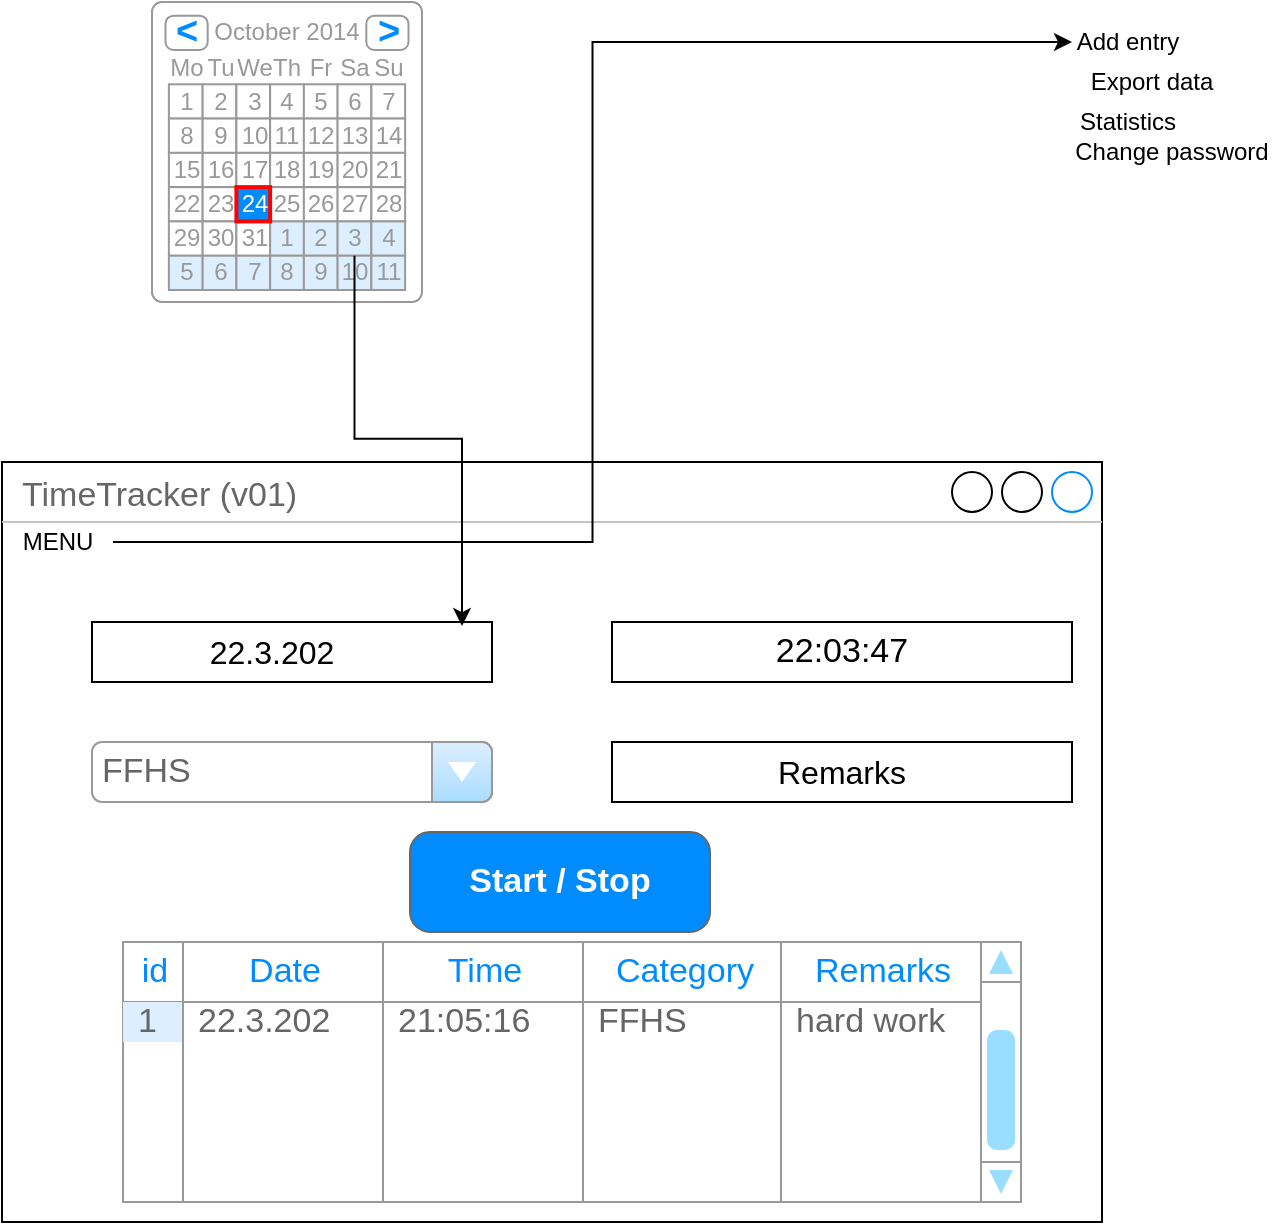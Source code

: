 <mxfile version="14.5.1" type="device" pages="7"><diagram id="cR9FeIRWrCnbLCpNyX8i" name="Mockup_mainViewSimple"><mxGraphModel dx="1672" dy="1222" grid="1" gridSize="10" guides="1" tooltips="1" connect="1" arrows="1" fold="1" page="1" pageScale="1" pageWidth="827" pageHeight="1169" math="0" shadow="0"><root><mxCell id="0"/><mxCell id="1" parent="0"/><mxCell id="aZV6xRCUTP5U8EtO2d3--2" value="TimeTracker (v01)" style="strokeWidth=1;shadow=0;dashed=0;align=center;html=1;shape=mxgraph.mockup.containers.window;align=left;verticalAlign=top;spacingLeft=8;strokeColor2=#008cff;strokeColor3=#c4c4c4;fontColor=#666666;mainText=;fontSize=17;labelBackgroundColor=none;" parent="1" vertex="1"><mxGeometry x="135" y="270" width="550" height="380" as="geometry"/></mxCell><mxCell id="aZV6xRCUTP5U8EtO2d3--3" value="&lt;div align=&quot;center&quot;&gt;FFHS&lt;/div&gt;" style="strokeWidth=1;shadow=0;dashed=0;align=center;html=1;shape=mxgraph.mockup.forms.comboBox;strokeColor=#999999;fillColor=#ddeeff;align=left;fillColor2=#aaddff;mainText=;fontColor=#666666;fontSize=17;spacingLeft=3;" parent="1" vertex="1"><mxGeometry x="180" y="410" width="200" height="30" as="geometry"/></mxCell><mxCell id="aZV6xRCUTP5U8EtO2d3--4" value="" style="rounded=0;whiteSpace=wrap;html=1;" parent="1" vertex="1"><mxGeometry x="180" y="350" width="200" height="30" as="geometry"/></mxCell><mxCell id="aZV6xRCUTP5U8EtO2d3--5" value="" style="rounded=0;whiteSpace=wrap;html=1;" parent="1" vertex="1"><mxGeometry x="440" y="350" width="230" height="30" as="geometry"/></mxCell><mxCell id="aZV6xRCUTP5U8EtO2d3--6" value="&lt;font style=&quot;font-size: 16px&quot;&gt;22.3.202&lt;/font&gt;" style="text;html=1;strokeColor=none;fillColor=none;align=center;verticalAlign=middle;whiteSpace=wrap;rounded=0;" parent="1" vertex="1"><mxGeometry x="250" y="355" width="40" height="20" as="geometry"/></mxCell><mxCell id="aZV6xRCUTP5U8EtO2d3--7" value="&lt;font style=&quot;font-size: 17px&quot;&gt;22:03:47&lt;/font&gt;" style="text;html=1;strokeColor=none;fillColor=none;align=center;verticalAlign=middle;whiteSpace=wrap;rounded=0;" parent="1" vertex="1"><mxGeometry x="534.5" y="355" width="40" height="20" as="geometry"/></mxCell><mxCell id="aZV6xRCUTP5U8EtO2d3--8" value="Start / Stop" style="strokeWidth=1;shadow=0;dashed=0;align=center;html=1;shape=mxgraph.mockup.buttons.button;strokeColor=#666666;fontColor=#ffffff;mainText=;buttonStyle=round;fontSize=17;fontStyle=1;fillColor=#008cff;whiteSpace=wrap;" parent="1" vertex="1"><mxGeometry x="339" y="455" width="150" height="50" as="geometry"/></mxCell><mxCell id="aZV6xRCUTP5U8EtO2d3--9" value="" style="strokeWidth=1;shadow=0;dashed=0;align=center;html=1;shape=mxgraph.mockup.forms.rrect;rSize=0;strokeColor=#999999;fillColor=#ffffff;" parent="1" vertex="1"><mxGeometry x="195.5" y="510" width="30" height="130" as="geometry"/></mxCell><mxCell id="aZV6xRCUTP5U8EtO2d3--10" value="id" style="strokeWidth=1;shadow=0;dashed=0;align=center;html=1;shape=mxgraph.mockup.forms.rrect;rSize=0;strokeColor=#999999;fontColor=#008cff;fontSize=17;fillColor=#ffffff;resizeWidth=1;" parent="aZV6xRCUTP5U8EtO2d3--9" vertex="1"><mxGeometry width="30" height="30" relative="1" as="geometry"/></mxCell><mxCell id="aZV6xRCUTP5U8EtO2d3--13" value="1" style="strokeWidth=1;shadow=0;dashed=0;align=center;html=1;shape=mxgraph.mockup.forms.rrect;rSize=0;fontSize=17;fontColor=#666666;align=left;spacingLeft=5;fillColor=#ddeeff;strokeColor=none;resizeWidth=1;" parent="aZV6xRCUTP5U8EtO2d3--9" vertex="1"><mxGeometry width="30" height="20" relative="1" as="geometry"><mxPoint y="30" as="offset"/></mxGeometry></mxCell><mxCell id="aZV6xRCUTP5U8EtO2d3--15" value="" style="strokeWidth=1;shadow=0;dashed=0;align=center;html=1;shape=mxgraph.mockup.forms.rrect;rSize=0;strokeColor=#999999;fillColor=#ffffff;" parent="1" vertex="1"><mxGeometry x="225.5" y="510" width="100" height="130" as="geometry"/></mxCell><mxCell id="aZV6xRCUTP5U8EtO2d3--16" value="Date" style="strokeWidth=1;shadow=0;dashed=0;align=center;html=1;shape=mxgraph.mockup.forms.rrect;rSize=0;strokeColor=#999999;fontColor=#008cff;fontSize=17;fillColor=#ffffff;resizeWidth=1;" parent="aZV6xRCUTP5U8EtO2d3--15" vertex="1"><mxGeometry width="100" height="30" relative="1" as="geometry"/></mxCell><mxCell id="aZV6xRCUTP5U8EtO2d3--17" value="22.3.202" style="strokeWidth=1;shadow=0;dashed=0;align=center;html=1;shape=mxgraph.mockup.forms.anchor;fontSize=17;fontColor=#666666;align=left;spacingLeft=5;resizeWidth=1;" parent="aZV6xRCUTP5U8EtO2d3--15" vertex="1"><mxGeometry width="100" height="20" relative="1" as="geometry"><mxPoint y="30" as="offset"/></mxGeometry></mxCell><mxCell id="aZV6xRCUTP5U8EtO2d3--22" value="" style="strokeWidth=1;shadow=0;dashed=0;align=center;html=1;shape=mxgraph.mockup.forms.rrect;rSize=0;strokeColor=#999999;fillColor=#ffffff;" parent="1" vertex="1"><mxGeometry x="325.5" y="510" width="100" height="130" as="geometry"/></mxCell><mxCell id="aZV6xRCUTP5U8EtO2d3--23" value="Time" style="strokeWidth=1;shadow=0;dashed=0;align=center;html=1;shape=mxgraph.mockup.forms.rrect;rSize=0;strokeColor=#999999;fontColor=#008cff;fontSize=17;fillColor=#ffffff;resizeWidth=1;" parent="aZV6xRCUTP5U8EtO2d3--22" vertex="1"><mxGeometry width="100" height="30" relative="1" as="geometry"/></mxCell><mxCell id="aZV6xRCUTP5U8EtO2d3--24" value="21:05:16" style="strokeWidth=1;shadow=0;dashed=0;align=center;html=1;shape=mxgraph.mockup.forms.anchor;fontSize=17;fontColor=#666666;align=left;spacingLeft=5;resizeWidth=1;" parent="aZV6xRCUTP5U8EtO2d3--22" vertex="1"><mxGeometry width="100" height="20" relative="1" as="geometry"><mxPoint y="30" as="offset"/></mxGeometry></mxCell><mxCell id="aZV6xRCUTP5U8EtO2d3--25" value="" style="strokeWidth=1;shadow=0;dashed=0;align=center;html=1;shape=mxgraph.mockup.forms.rrect;rSize=0;strokeColor=#999999;fillColor=#ffffff;" parent="1" vertex="1"><mxGeometry x="425.5" y="510" width="100" height="130" as="geometry"/></mxCell><mxCell id="aZV6xRCUTP5U8EtO2d3--26" value="Category" style="strokeWidth=1;shadow=0;dashed=0;align=center;html=1;shape=mxgraph.mockup.forms.rrect;rSize=0;strokeColor=#999999;fontColor=#008cff;fontSize=17;fillColor=#ffffff;resizeWidth=1;" parent="aZV6xRCUTP5U8EtO2d3--25" vertex="1"><mxGeometry width="100" height="30" relative="1" as="geometry"/></mxCell><mxCell id="aZV6xRCUTP5U8EtO2d3--27" value="FFHS" style="strokeWidth=1;shadow=0;dashed=0;align=center;html=1;shape=mxgraph.mockup.forms.anchor;fontSize=17;fontColor=#666666;align=left;spacingLeft=5;resizeWidth=1;" parent="aZV6xRCUTP5U8EtO2d3--25" vertex="1"><mxGeometry width="100" height="20" relative="1" as="geometry"><mxPoint y="30" as="offset"/></mxGeometry></mxCell><mxCell id="aZV6xRCUTP5U8EtO2d3--28" value="" style="strokeWidth=1;shadow=0;dashed=0;align=center;html=1;shape=mxgraph.mockup.forms.rrect;rSize=0;strokeColor=#999999;fillColor=#ffffff;" parent="1" vertex="1"><mxGeometry x="524.5" y="510" width="100" height="130" as="geometry"/></mxCell><mxCell id="aZV6xRCUTP5U8EtO2d3--29" value="Remarks" style="strokeWidth=1;shadow=0;dashed=0;align=center;html=1;shape=mxgraph.mockup.forms.rrect;rSize=0;strokeColor=#999999;fontColor=#008cff;fontSize=17;fillColor=#ffffff;resizeWidth=1;" parent="aZV6xRCUTP5U8EtO2d3--28" vertex="1"><mxGeometry width="100" height="30" relative="1" as="geometry"/></mxCell><mxCell id="aZV6xRCUTP5U8EtO2d3--30" value="hard work" style="strokeWidth=1;shadow=0;dashed=0;align=center;html=1;shape=mxgraph.mockup.forms.anchor;fontSize=17;fontColor=#666666;align=left;spacingLeft=5;resizeWidth=1;" parent="aZV6xRCUTP5U8EtO2d3--28" vertex="1"><mxGeometry width="100" height="20" relative="1" as="geometry"><mxPoint y="30" as="offset"/></mxGeometry></mxCell><mxCell id="aZV6xRCUTP5U8EtO2d3--31" value="&lt;font style=&quot;font-size: 16px&quot;&gt;Remarks&lt;/font&gt;" style="rounded=0;whiteSpace=wrap;html=1;" parent="1" vertex="1"><mxGeometry x="440" y="410" width="230" height="30" as="geometry"/></mxCell><mxCell id="aZV6xRCUTP5U8EtO2d3--33" value="" style="strokeWidth=1;shadow=0;dashed=0;align=center;html=1;shape=mxgraph.mockup.forms.rrect;rSize=5;strokeColor=#999999;fillColor=#ffffff;" parent="1" vertex="1"><mxGeometry x="210" y="40" width="135" height="150" as="geometry"/></mxCell><mxCell id="aZV6xRCUTP5U8EtO2d3--34" value="October 2014" style="strokeWidth=1;shadow=0;dashed=0;align=center;html=1;shape=mxgraph.mockup.forms.anchor;fontColor=#999999;" parent="aZV6xRCUTP5U8EtO2d3--33" vertex="1"><mxGeometry x="25.312" y="6.857" width="84.375" height="17.143" as="geometry"/></mxCell><mxCell id="aZV6xRCUTP5U8EtO2d3--35" value="&lt;" style="strokeWidth=1;shadow=0;dashed=0;align=center;html=1;shape=mxgraph.mockup.forms.rrect;rSize=4;strokeColor=#999999;fontColor=#008cff;fontSize=19;fontStyle=1;" parent="aZV6xRCUTP5U8EtO2d3--33" vertex="1"><mxGeometry x="6.75" y="6.857" width="21.094" height="17.143" as="geometry"/></mxCell><mxCell id="aZV6xRCUTP5U8EtO2d3--36" value="&gt;" style="strokeWidth=1;shadow=0;dashed=0;align=center;html=1;shape=mxgraph.mockup.forms.rrect;rSize=4;strokeColor=#999999;fontColor=#008cff;fontSize=19;fontStyle=1;" parent="aZV6xRCUTP5U8EtO2d3--33" vertex="1"><mxGeometry x="107.156" y="6.857" width="21.094" height="17.143" as="geometry"/></mxCell><mxCell id="aZV6xRCUTP5U8EtO2d3--37" value="Mo" style="strokeWidth=1;shadow=0;dashed=0;align=center;html=1;shape=mxgraph.mockup.forms.anchor;fontColor=#999999;" parent="aZV6xRCUTP5U8EtO2d3--33" vertex="1"><mxGeometry x="8.438" y="24" width="16.875" height="17.143" as="geometry"/></mxCell><mxCell id="aZV6xRCUTP5U8EtO2d3--38" value="Tu" style="strokeWidth=1;shadow=0;dashed=0;align=center;html=1;shape=mxgraph.mockup.forms.anchor;fontColor=#999999;" parent="aZV6xRCUTP5U8EtO2d3--33" vertex="1"><mxGeometry x="25.312" y="24" width="16.875" height="17.143" as="geometry"/></mxCell><mxCell id="aZV6xRCUTP5U8EtO2d3--39" value="We" style="strokeWidth=1;shadow=0;dashed=0;align=center;html=1;shape=mxgraph.mockup.forms.anchor;fontColor=#999999;" parent="aZV6xRCUTP5U8EtO2d3--33" vertex="1"><mxGeometry x="42.188" y="24" width="16.875" height="17.143" as="geometry"/></mxCell><mxCell id="aZV6xRCUTP5U8EtO2d3--40" value="Th" style="strokeWidth=1;shadow=0;dashed=0;align=center;html=1;shape=mxgraph.mockup.forms.anchor;fontColor=#999999;" parent="aZV6xRCUTP5U8EtO2d3--33" vertex="1"><mxGeometry x="59.062" y="24" width="16.875" height="17.143" as="geometry"/></mxCell><mxCell id="aZV6xRCUTP5U8EtO2d3--41" value="Fr" style="strokeWidth=1;shadow=0;dashed=0;align=center;html=1;shape=mxgraph.mockup.forms.anchor;fontColor=#999999;" parent="aZV6xRCUTP5U8EtO2d3--33" vertex="1"><mxGeometry x="75.938" y="24" width="16.875" height="17.143" as="geometry"/></mxCell><mxCell id="aZV6xRCUTP5U8EtO2d3--42" value="Sa" style="strokeWidth=1;shadow=0;dashed=0;align=center;html=1;shape=mxgraph.mockup.forms.anchor;fontColor=#999999;" parent="aZV6xRCUTP5U8EtO2d3--33" vertex="1"><mxGeometry x="92.812" y="24" width="16.875" height="17.143" as="geometry"/></mxCell><mxCell id="aZV6xRCUTP5U8EtO2d3--43" value="Su" style="strokeWidth=1;shadow=0;dashed=0;align=center;html=1;shape=mxgraph.mockup.forms.anchor;fontColor=#999999;" parent="aZV6xRCUTP5U8EtO2d3--33" vertex="1"><mxGeometry x="109.688" y="24" width="16.875" height="17.143" as="geometry"/></mxCell><mxCell id="aZV6xRCUTP5U8EtO2d3--44" value="1" style="strokeWidth=1;shadow=0;dashed=0;align=center;html=1;shape=mxgraph.mockup.forms.rrect;rSize=0;strokeColor=#999999;fontColor=#999999;" parent="aZV6xRCUTP5U8EtO2d3--33" vertex="1"><mxGeometry x="8.438" y="41.143" width="16.875" height="17.143" as="geometry"/></mxCell><mxCell id="aZV6xRCUTP5U8EtO2d3--45" value="2" style="strokeWidth=1;shadow=0;dashed=0;align=center;html=1;shape=mxgraph.mockup.forms.rrect;rSize=0;strokeColor=#999999;fontColor=#999999;" parent="aZV6xRCUTP5U8EtO2d3--33" vertex="1"><mxGeometry x="25.312" y="41.143" width="16.875" height="17.143" as="geometry"/></mxCell><mxCell id="aZV6xRCUTP5U8EtO2d3--46" value="3" style="strokeWidth=1;shadow=0;dashed=0;align=center;html=1;shape=mxgraph.mockup.forms.rrect;rSize=0;strokeColor=#999999;fontColor=#999999;" parent="aZV6xRCUTP5U8EtO2d3--33" vertex="1"><mxGeometry x="42.188" y="41.143" width="16.875" height="17.143" as="geometry"/></mxCell><mxCell id="aZV6xRCUTP5U8EtO2d3--47" value="4" style="strokeWidth=1;shadow=0;dashed=0;align=center;html=1;shape=mxgraph.mockup.forms.rrect;rSize=0;strokeColor=#999999;fontColor=#999999;" parent="aZV6xRCUTP5U8EtO2d3--33" vertex="1"><mxGeometry x="59.062" y="41.143" width="16.875" height="17.143" as="geometry"/></mxCell><mxCell id="aZV6xRCUTP5U8EtO2d3--48" value="5" style="strokeWidth=1;shadow=0;dashed=0;align=center;html=1;shape=mxgraph.mockup.forms.rrect;rSize=0;strokeColor=#999999;fontColor=#999999;" parent="aZV6xRCUTP5U8EtO2d3--33" vertex="1"><mxGeometry x="75.938" y="41.143" width="16.875" height="17.143" as="geometry"/></mxCell><mxCell id="aZV6xRCUTP5U8EtO2d3--49" value="6" style="strokeWidth=1;shadow=0;dashed=0;align=center;html=1;shape=mxgraph.mockup.forms.rrect;rSize=0;strokeColor=#999999;fontColor=#999999;" parent="aZV6xRCUTP5U8EtO2d3--33" vertex="1"><mxGeometry x="92.812" y="41.143" width="16.875" height="17.143" as="geometry"/></mxCell><mxCell id="aZV6xRCUTP5U8EtO2d3--50" value="7" style="strokeWidth=1;shadow=0;dashed=0;align=center;html=1;shape=mxgraph.mockup.forms.rrect;rSize=0;strokeColor=#999999;fontColor=#999999;" parent="aZV6xRCUTP5U8EtO2d3--33" vertex="1"><mxGeometry x="109.688" y="41.143" width="16.875" height="17.143" as="geometry"/></mxCell><mxCell id="aZV6xRCUTP5U8EtO2d3--51" value="8" style="strokeWidth=1;shadow=0;dashed=0;align=center;html=1;shape=mxgraph.mockup.forms.rrect;rSize=0;strokeColor=#999999;fontColor=#999999;" parent="aZV6xRCUTP5U8EtO2d3--33" vertex="1"><mxGeometry x="8.438" y="58.286" width="16.875" height="17.143" as="geometry"/></mxCell><mxCell id="aZV6xRCUTP5U8EtO2d3--52" value="9" style="strokeWidth=1;shadow=0;dashed=0;align=center;html=1;shape=mxgraph.mockup.forms.rrect;rSize=0;strokeColor=#999999;fontColor=#999999;" parent="aZV6xRCUTP5U8EtO2d3--33" vertex="1"><mxGeometry x="25.312" y="58.286" width="16.875" height="17.143" as="geometry"/></mxCell><mxCell id="aZV6xRCUTP5U8EtO2d3--53" value="10" style="strokeWidth=1;shadow=0;dashed=0;align=center;html=1;shape=mxgraph.mockup.forms.rrect;rSize=0;strokeColor=#999999;fontColor=#999999;" parent="aZV6xRCUTP5U8EtO2d3--33" vertex="1"><mxGeometry x="42.188" y="58.286" width="16.875" height="17.143" as="geometry"/></mxCell><mxCell id="aZV6xRCUTP5U8EtO2d3--54" value="11" style="strokeWidth=1;shadow=0;dashed=0;align=center;html=1;shape=mxgraph.mockup.forms.rrect;rSize=0;strokeColor=#999999;fontColor=#999999;" parent="aZV6xRCUTP5U8EtO2d3--33" vertex="1"><mxGeometry x="59.062" y="58.286" width="16.875" height="17.143" as="geometry"/></mxCell><mxCell id="aZV6xRCUTP5U8EtO2d3--55" value="12" style="strokeWidth=1;shadow=0;dashed=0;align=center;html=1;shape=mxgraph.mockup.forms.rrect;rSize=0;strokeColor=#999999;fontColor=#999999;" parent="aZV6xRCUTP5U8EtO2d3--33" vertex="1"><mxGeometry x="75.938" y="58.286" width="16.875" height="17.143" as="geometry"/></mxCell><mxCell id="aZV6xRCUTP5U8EtO2d3--56" value="13" style="strokeWidth=1;shadow=0;dashed=0;align=center;html=1;shape=mxgraph.mockup.forms.rrect;rSize=0;strokeColor=#999999;fontColor=#999999;" parent="aZV6xRCUTP5U8EtO2d3--33" vertex="1"><mxGeometry x="92.812" y="58.286" width="16.875" height="17.143" as="geometry"/></mxCell><mxCell id="aZV6xRCUTP5U8EtO2d3--57" value="14" style="strokeWidth=1;shadow=0;dashed=0;align=center;html=1;shape=mxgraph.mockup.forms.rrect;rSize=0;strokeColor=#999999;fontColor=#999999;" parent="aZV6xRCUTP5U8EtO2d3--33" vertex="1"><mxGeometry x="109.688" y="58.286" width="16.875" height="17.143" as="geometry"/></mxCell><mxCell id="aZV6xRCUTP5U8EtO2d3--58" value="15" style="strokeWidth=1;shadow=0;dashed=0;align=center;html=1;shape=mxgraph.mockup.forms.rrect;rSize=0;strokeColor=#999999;fontColor=#999999;" parent="aZV6xRCUTP5U8EtO2d3--33" vertex="1"><mxGeometry x="8.438" y="75.429" width="16.875" height="17.143" as="geometry"/></mxCell><mxCell id="aZV6xRCUTP5U8EtO2d3--59" value="16" style="strokeWidth=1;shadow=0;dashed=0;align=center;html=1;shape=mxgraph.mockup.forms.rrect;rSize=0;strokeColor=#999999;fontColor=#999999;" parent="aZV6xRCUTP5U8EtO2d3--33" vertex="1"><mxGeometry x="25.312" y="75.429" width="16.875" height="17.143" as="geometry"/></mxCell><mxCell id="aZV6xRCUTP5U8EtO2d3--60" value="17" style="strokeWidth=1;shadow=0;dashed=0;align=center;html=1;shape=mxgraph.mockup.forms.rrect;rSize=0;strokeColor=#999999;fontColor=#999999;" parent="aZV6xRCUTP5U8EtO2d3--33" vertex="1"><mxGeometry x="42.188" y="75.429" width="16.875" height="17.143" as="geometry"/></mxCell><mxCell id="aZV6xRCUTP5U8EtO2d3--61" value="18" style="strokeWidth=1;shadow=0;dashed=0;align=center;html=1;shape=mxgraph.mockup.forms.rrect;rSize=0;strokeColor=#999999;fontColor=#999999;" parent="aZV6xRCUTP5U8EtO2d3--33" vertex="1"><mxGeometry x="59.062" y="75.429" width="16.875" height="17.143" as="geometry"/></mxCell><mxCell id="aZV6xRCUTP5U8EtO2d3--62" value="19" style="strokeWidth=1;shadow=0;dashed=0;align=center;html=1;shape=mxgraph.mockup.forms.rrect;rSize=0;strokeColor=#999999;fontColor=#999999;" parent="aZV6xRCUTP5U8EtO2d3--33" vertex="1"><mxGeometry x="75.938" y="75.429" width="16.875" height="17.143" as="geometry"/></mxCell><mxCell id="aZV6xRCUTP5U8EtO2d3--63" value="20" style="strokeWidth=1;shadow=0;dashed=0;align=center;html=1;shape=mxgraph.mockup.forms.rrect;rSize=0;strokeColor=#999999;fontColor=#999999;" parent="aZV6xRCUTP5U8EtO2d3--33" vertex="1"><mxGeometry x="92.812" y="75.429" width="16.875" height="17.143" as="geometry"/></mxCell><mxCell id="aZV6xRCUTP5U8EtO2d3--64" value="21" style="strokeWidth=1;shadow=0;dashed=0;align=center;html=1;shape=mxgraph.mockup.forms.rrect;rSize=0;strokeColor=#999999;fontColor=#999999;" parent="aZV6xRCUTP5U8EtO2d3--33" vertex="1"><mxGeometry x="109.688" y="75.429" width="16.875" height="17.143" as="geometry"/></mxCell><mxCell id="aZV6xRCUTP5U8EtO2d3--65" value="22" style="strokeWidth=1;shadow=0;dashed=0;align=center;html=1;shape=mxgraph.mockup.forms.rrect;rSize=0;strokeColor=#999999;fontColor=#999999;" parent="aZV6xRCUTP5U8EtO2d3--33" vertex="1"><mxGeometry x="8.438" y="92.571" width="16.875" height="17.143" as="geometry"/></mxCell><mxCell id="aZV6xRCUTP5U8EtO2d3--66" value="23" style="strokeWidth=1;shadow=0;dashed=0;align=center;html=1;shape=mxgraph.mockup.forms.rrect;rSize=0;strokeColor=#999999;fontColor=#999999;" parent="aZV6xRCUTP5U8EtO2d3--33" vertex="1"><mxGeometry x="25.312" y="92.571" width="16.875" height="17.143" as="geometry"/></mxCell><mxCell id="aZV6xRCUTP5U8EtO2d3--67" value="25" style="strokeWidth=1;shadow=0;dashed=0;align=center;html=1;shape=mxgraph.mockup.forms.rrect;rSize=0;strokeColor=#999999;fontColor=#999999;" parent="aZV6xRCUTP5U8EtO2d3--33" vertex="1"><mxGeometry x="59.062" y="92.571" width="16.875" height="17.143" as="geometry"/></mxCell><mxCell id="aZV6xRCUTP5U8EtO2d3--68" value="26" style="strokeWidth=1;shadow=0;dashed=0;align=center;html=1;shape=mxgraph.mockup.forms.rrect;rSize=0;strokeColor=#999999;fontColor=#999999;" parent="aZV6xRCUTP5U8EtO2d3--33" vertex="1"><mxGeometry x="75.938" y="92.571" width="16.875" height="17.143" as="geometry"/></mxCell><mxCell id="aZV6xRCUTP5U8EtO2d3--69" value="27" style="strokeWidth=1;shadow=0;dashed=0;align=center;html=1;shape=mxgraph.mockup.forms.rrect;rSize=0;strokeColor=#999999;fontColor=#999999;" parent="aZV6xRCUTP5U8EtO2d3--33" vertex="1"><mxGeometry x="92.812" y="92.571" width="16.875" height="17.143" as="geometry"/></mxCell><mxCell id="aZV6xRCUTP5U8EtO2d3--70" value="28" style="strokeWidth=1;shadow=0;dashed=0;align=center;html=1;shape=mxgraph.mockup.forms.rrect;rSize=0;strokeColor=#999999;fontColor=#999999;" parent="aZV6xRCUTP5U8EtO2d3--33" vertex="1"><mxGeometry x="109.688" y="92.571" width="16.875" height="17.143" as="geometry"/></mxCell><mxCell id="aZV6xRCUTP5U8EtO2d3--71" value="29" style="strokeWidth=1;shadow=0;dashed=0;align=center;html=1;shape=mxgraph.mockup.forms.rrect;rSize=0;strokeColor=#999999;fontColor=#999999;" parent="aZV6xRCUTP5U8EtO2d3--33" vertex="1"><mxGeometry x="8.438" y="109.714" width="16.875" height="17.143" as="geometry"/></mxCell><mxCell id="aZV6xRCUTP5U8EtO2d3--72" value="30" style="strokeWidth=1;shadow=0;dashed=0;align=center;html=1;shape=mxgraph.mockup.forms.rrect;rSize=0;strokeColor=#999999;fontColor=#999999;" parent="aZV6xRCUTP5U8EtO2d3--33" vertex="1"><mxGeometry x="25.312" y="109.714" width="16.875" height="17.143" as="geometry"/></mxCell><mxCell id="aZV6xRCUTP5U8EtO2d3--73" value="31" style="strokeWidth=1;shadow=0;dashed=0;align=center;html=1;shape=mxgraph.mockup.forms.rrect;rSize=0;strokeColor=#999999;fontColor=#999999;" parent="aZV6xRCUTP5U8EtO2d3--33" vertex="1"><mxGeometry x="42.188" y="109.714" width="16.875" height="17.143" as="geometry"/></mxCell><mxCell id="aZV6xRCUTP5U8EtO2d3--74" value="1" style="strokeWidth=1;shadow=0;dashed=0;align=center;html=1;shape=mxgraph.mockup.forms.rrect;rSize=0;strokeColor=#999999;fontColor=#999999;fillColor=#ddeeff;" parent="aZV6xRCUTP5U8EtO2d3--33" vertex="1"><mxGeometry x="59.062" y="109.714" width="16.875" height="17.143" as="geometry"/></mxCell><mxCell id="aZV6xRCUTP5U8EtO2d3--75" value="2" style="strokeWidth=1;shadow=0;dashed=0;align=center;html=1;shape=mxgraph.mockup.forms.rrect;rSize=0;strokeColor=#999999;fontColor=#999999;fillColor=#ddeeff;" parent="aZV6xRCUTP5U8EtO2d3--33" vertex="1"><mxGeometry x="75.938" y="109.714" width="16.875" height="17.143" as="geometry"/></mxCell><mxCell id="aZV6xRCUTP5U8EtO2d3--76" value="3" style="strokeWidth=1;shadow=0;dashed=0;align=center;html=1;shape=mxgraph.mockup.forms.rrect;rSize=0;strokeColor=#999999;fontColor=#999999;fillColor=#ddeeff;" parent="aZV6xRCUTP5U8EtO2d3--33" vertex="1"><mxGeometry x="92.812" y="109.714" width="16.875" height="17.143" as="geometry"/></mxCell><mxCell id="aZV6xRCUTP5U8EtO2d3--77" value="4" style="strokeWidth=1;shadow=0;dashed=0;align=center;html=1;shape=mxgraph.mockup.forms.rrect;rSize=0;strokeColor=#999999;fontColor=#999999;fillColor=#ddeeff;" parent="aZV6xRCUTP5U8EtO2d3--33" vertex="1"><mxGeometry x="109.688" y="109.714" width="16.875" height="17.143" as="geometry"/></mxCell><mxCell id="aZV6xRCUTP5U8EtO2d3--78" value="5" style="strokeWidth=1;shadow=0;dashed=0;align=center;html=1;shape=mxgraph.mockup.forms.rrect;rSize=0;strokeColor=#999999;fontColor=#999999;fillColor=#ddeeff;" parent="aZV6xRCUTP5U8EtO2d3--33" vertex="1"><mxGeometry x="8.438" y="126.857" width="16.875" height="17.143" as="geometry"/></mxCell><mxCell id="aZV6xRCUTP5U8EtO2d3--79" value="6" style="strokeWidth=1;shadow=0;dashed=0;align=center;html=1;shape=mxgraph.mockup.forms.rrect;rSize=0;strokeColor=#999999;fontColor=#999999;fillColor=#ddeeff;" parent="aZV6xRCUTP5U8EtO2d3--33" vertex="1"><mxGeometry x="25.312" y="126.857" width="16.875" height="17.143" as="geometry"/></mxCell><mxCell id="aZV6xRCUTP5U8EtO2d3--80" value="7" style="strokeWidth=1;shadow=0;dashed=0;align=center;html=1;shape=mxgraph.mockup.forms.rrect;rSize=0;strokeColor=#999999;fontColor=#999999;fillColor=#ddeeff;" parent="aZV6xRCUTP5U8EtO2d3--33" vertex="1"><mxGeometry x="42.188" y="126.857" width="16.875" height="17.143" as="geometry"/></mxCell><mxCell id="aZV6xRCUTP5U8EtO2d3--81" value="8" style="strokeWidth=1;shadow=0;dashed=0;align=center;html=1;shape=mxgraph.mockup.forms.rrect;rSize=0;strokeColor=#999999;fontColor=#999999;fillColor=#ddeeff;" parent="aZV6xRCUTP5U8EtO2d3--33" vertex="1"><mxGeometry x="59.062" y="126.857" width="16.875" height="17.143" as="geometry"/></mxCell><mxCell id="aZV6xRCUTP5U8EtO2d3--82" value="9" style="strokeWidth=1;shadow=0;dashed=0;align=center;html=1;shape=mxgraph.mockup.forms.rrect;rSize=0;strokeColor=#999999;fontColor=#999999;fillColor=#ddeeff;" parent="aZV6xRCUTP5U8EtO2d3--33" vertex="1"><mxGeometry x="75.938" y="126.857" width="16.875" height="17.143" as="geometry"/></mxCell><mxCell id="aZV6xRCUTP5U8EtO2d3--83" value="10" style="strokeWidth=1;shadow=0;dashed=0;align=center;html=1;shape=mxgraph.mockup.forms.rrect;rSize=0;strokeColor=#999999;fontColor=#999999;fillColor=#ddeeff;" parent="aZV6xRCUTP5U8EtO2d3--33" vertex="1"><mxGeometry x="92.812" y="126.857" width="16.875" height="17.143" as="geometry"/></mxCell><mxCell id="aZV6xRCUTP5U8EtO2d3--84" value="11" style="strokeWidth=1;shadow=0;dashed=0;align=center;html=1;shape=mxgraph.mockup.forms.rrect;rSize=0;strokeColor=#999999;fontColor=#999999;fillColor=#ddeeff;" parent="aZV6xRCUTP5U8EtO2d3--33" vertex="1"><mxGeometry x="109.688" y="126.857" width="16.875" height="17.143" as="geometry"/></mxCell><mxCell id="aZV6xRCUTP5U8EtO2d3--85" value="24" style="strokeWidth=1;shadow=0;dashed=0;align=center;html=1;shape=mxgraph.mockup.forms.rrect;rSize=0;strokeColor=#ff0000;fontColor=#ffffff;strokeWidth=2;fillColor=#008cff;" parent="aZV6xRCUTP5U8EtO2d3--33" vertex="1"><mxGeometry x="42.188" y="92.571" width="16.875" height="17.143" as="geometry"/></mxCell><mxCell id="aZV6xRCUTP5U8EtO2d3--87" value="" style="verticalLabelPosition=bottom;shadow=0;dashed=0;align=center;html=1;verticalAlign=top;strokeWidth=1;shape=mxgraph.mockup.navigation.scrollBar;strokeColor=#999999;barPos=20;fillColor2=#99ddff;strokeColor2=none;direction=north;" parent="1" vertex="1"><mxGeometry x="624.5" y="510" width="20" height="130" as="geometry"/></mxCell><UserObject label="Add entry" link="data:page/id,yDQPpeUclHCtovWkXuPj" id="aZV6xRCUTP5U8EtO2d3--89"><mxCell style="text;html=1;strokeColor=none;fillColor=none;align=center;verticalAlign=middle;whiteSpace=wrap;rounded=0;" parent="1" vertex="1"><mxGeometry x="670" y="50" width="55.5" height="20" as="geometry"/></mxCell></UserObject><mxCell id="aZV6xRCUTP5U8EtO2d3--110" value="" style="edgeStyle=orthogonalEdgeStyle;rounded=0;orthogonalLoop=1;jettySize=auto;html=1;entryX=0.925;entryY=0.067;entryDx=0;entryDy=0;entryPerimeter=0;" parent="1" source="aZV6xRCUTP5U8EtO2d3--76" target="aZV6xRCUTP5U8EtO2d3--4" edge="1"><mxGeometry relative="1" as="geometry"/></mxCell><UserObject label="Export data" link="data:page/id,IHUIU81-WItXN-di5flF" id="aZV6xRCUTP5U8EtO2d3--112"><mxCell style="text;html=1;strokeColor=none;fillColor=none;align=center;verticalAlign=middle;whiteSpace=wrap;rounded=0;" parent="1" vertex="1"><mxGeometry x="670" y="70" width="80" height="20" as="geometry"/></mxCell></UserObject><mxCell id="rTvr6BVSzhKfm2HfdeKd-3" value="" style="edgeStyle=orthogonalEdgeStyle;rounded=0;orthogonalLoop=1;jettySize=auto;html=1;entryX=0;entryY=0.5;entryDx=0;entryDy=0;" edge="1" parent="1" source="rTvr6BVSzhKfm2HfdeKd-1" target="aZV6xRCUTP5U8EtO2d3--89"><mxGeometry relative="1" as="geometry"><mxPoint x="607.8" y="70" as="targetPoint"/></mxGeometry></mxCell><UserObject label="MENU" id="rTvr6BVSzhKfm2HfdeKd-1"><mxCell style="text;html=1;strokeColor=none;fillColor=none;align=center;verticalAlign=middle;whiteSpace=wrap;rounded=0;" vertex="1" parent="1"><mxGeometry x="135" y="300" width="55.5" height="20" as="geometry"/></mxCell></UserObject><UserObject label="Statistics" link="data:page/id,X7kNKuYhDXd-1HKmDeyn" id="rTvr6BVSzhKfm2HfdeKd-4"><mxCell style="text;html=1;strokeColor=none;fillColor=none;align=center;verticalAlign=middle;whiteSpace=wrap;rounded=0;" vertex="1" parent="1"><mxGeometry x="670" y="90" width="55.5" height="20" as="geometry"/></mxCell></UserObject><UserObject label="Change password" link="data:page/id,9wZwl2zqTbX5VGD9x0Fw" id="rTvr6BVSzhKfm2HfdeKd-5"><mxCell style="text;html=1;strokeColor=none;fillColor=none;align=center;verticalAlign=middle;whiteSpace=wrap;rounded=0;" vertex="1" parent="1"><mxGeometry x="670" y="105" width="100" height="20" as="geometry"/></mxCell></UserObject></root></mxGraphModel></diagram><diagram id="CwFtnNIQhMEgXhXWY6-I" name="class"><mxGraphModel dx="1672" dy="1222" grid="1" gridSize="10" guides="1" tooltips="1" connect="1" arrows="1" fold="1" page="1" pageScale="1" pageWidth="827" pageHeight="1169" math="0" shadow="0"><root><mxCell id="aaDhbw3iwJebMwM2jGmx-0"/><mxCell id="aaDhbw3iwJebMwM2jGmx-1" parent="aaDhbw3iwJebMwM2jGmx-0"/><mxCell id="aaDhbw3iwJebMwM2jGmx-2" value="DAO" style="swimlane;fontStyle=1;align=center;verticalAlign=top;childLayout=stackLayout;horizontal=1;startSize=26;horizontalStack=0;resizeParent=1;resizeParentMax=0;resizeLast=0;collapsible=1;marginBottom=0;" parent="aaDhbw3iwJebMwM2jGmx-1" vertex="1"><mxGeometry x="300" y="720" width="160" height="86" as="geometry"/></mxCell><mxCell id="aaDhbw3iwJebMwM2jGmx-3" value="+ field: type" style="text;strokeColor=none;fillColor=none;align=left;verticalAlign=top;spacingLeft=4;spacingRight=4;overflow=hidden;rotatable=0;points=[[0,0.5],[1,0.5]];portConstraint=eastwest;" parent="aaDhbw3iwJebMwM2jGmx-2" vertex="1"><mxGeometry y="26" width="160" height="26" as="geometry"/></mxCell><mxCell id="aaDhbw3iwJebMwM2jGmx-4" value="" style="line;strokeWidth=1;fillColor=none;align=left;verticalAlign=middle;spacingTop=-1;spacingLeft=3;spacingRight=3;rotatable=0;labelPosition=right;points=[];portConstraint=eastwest;" parent="aaDhbw3iwJebMwM2jGmx-2" vertex="1"><mxGeometry y="52" width="160" height="8" as="geometry"/></mxCell><mxCell id="aaDhbw3iwJebMwM2jGmx-5" value="+ method(type): type" style="text;strokeColor=none;fillColor=none;align=left;verticalAlign=top;spacingLeft=4;spacingRight=4;overflow=hidden;rotatable=0;points=[[0,0.5],[1,0.5]];portConstraint=eastwest;" parent="aaDhbw3iwJebMwM2jGmx-2" vertex="1"><mxGeometry y="60" width="160" height="26" as="geometry"/></mxCell><mxCell id="aaDhbw3iwJebMwM2jGmx-56" value="" style="edgeStyle=orthogonalEdgeStyle;rounded=0;orthogonalLoop=1;jettySize=auto;html=1;entryX=0.5;entryY=1;entryDx=0;entryDy=0;dashed=1;" parent="aaDhbw3iwJebMwM2jGmx-1" source="aaDhbw3iwJebMwM2jGmx-6" target="aaDhbw3iwJebMwM2jGmx-2" edge="1"><mxGeometry relative="1" as="geometry"><mxPoint x="470" y="850" as="targetPoint"/><Array as="points"><mxPoint x="420" y="858"/><mxPoint x="380" y="858"/></Array></mxGeometry></mxCell><mxCell id="aaDhbw3iwJebMwM2jGmx-6" value="DataEntryDAO" style="swimlane;fontStyle=1;align=center;verticalAlign=top;childLayout=stackLayout;horizontal=1;startSize=26;horizontalStack=0;resizeParent=1;resizeParentMax=0;resizeLast=0;collapsible=1;marginBottom=0;" parent="aaDhbw3iwJebMwM2jGmx-1" vertex="1"><mxGeometry x="390" y="930" width="160" height="86" as="geometry"/></mxCell><mxCell id="aaDhbw3iwJebMwM2jGmx-7" value="+ field: type" style="text;strokeColor=none;fillColor=none;align=left;verticalAlign=top;spacingLeft=4;spacingRight=4;overflow=hidden;rotatable=0;points=[[0,0.5],[1,0.5]];portConstraint=eastwest;" parent="aaDhbw3iwJebMwM2jGmx-6" vertex="1"><mxGeometry y="26" width="160" height="26" as="geometry"/></mxCell><mxCell id="aaDhbw3iwJebMwM2jGmx-8" value="" style="line;strokeWidth=1;fillColor=none;align=left;verticalAlign=middle;spacingTop=-1;spacingLeft=3;spacingRight=3;rotatable=0;labelPosition=right;points=[];portConstraint=eastwest;" parent="aaDhbw3iwJebMwM2jGmx-6" vertex="1"><mxGeometry y="52" width="160" height="8" as="geometry"/></mxCell><mxCell id="aaDhbw3iwJebMwM2jGmx-9" value="+ method(type): type" style="text;strokeColor=none;fillColor=none;align=left;verticalAlign=top;spacingLeft=4;spacingRight=4;overflow=hidden;rotatable=0;points=[[0,0.5],[1,0.5]];portConstraint=eastwest;" parent="aaDhbw3iwJebMwM2jGmx-6" vertex="1"><mxGeometry y="60" width="160" height="26" as="geometry"/></mxCell><mxCell id="aaDhbw3iwJebMwM2jGmx-10" value="DBConnection" style="swimlane;fontStyle=1;align=center;verticalAlign=top;childLayout=stackLayout;horizontal=1;startSize=26;horizontalStack=0;resizeParent=1;resizeParentMax=0;resizeLast=0;collapsible=1;marginBottom=0;" parent="aaDhbw3iwJebMwM2jGmx-1" vertex="1"><mxGeometry x="640" y="930" width="160" height="86" as="geometry"/></mxCell><mxCell id="aaDhbw3iwJebMwM2jGmx-11" value="+ field: type" style="text;strokeColor=none;fillColor=none;align=left;verticalAlign=top;spacingLeft=4;spacingRight=4;overflow=hidden;rotatable=0;points=[[0,0.5],[1,0.5]];portConstraint=eastwest;" parent="aaDhbw3iwJebMwM2jGmx-10" vertex="1"><mxGeometry y="26" width="160" height="26" as="geometry"/></mxCell><mxCell id="aaDhbw3iwJebMwM2jGmx-12" value="" style="line;strokeWidth=1;fillColor=none;align=left;verticalAlign=middle;spacingTop=-1;spacingLeft=3;spacingRight=3;rotatable=0;labelPosition=right;points=[];portConstraint=eastwest;" parent="aaDhbw3iwJebMwM2jGmx-10" vertex="1"><mxGeometry y="52" width="160" height="8" as="geometry"/></mxCell><mxCell id="aaDhbw3iwJebMwM2jGmx-13" value="+ method(type): type" style="text;strokeColor=none;fillColor=none;align=left;verticalAlign=top;spacingLeft=4;spacingRight=4;overflow=hidden;rotatable=0;points=[[0,0.5],[1,0.5]];portConstraint=eastwest;" parent="aaDhbw3iwJebMwM2jGmx-10" vertex="1"><mxGeometry y="60" width="160" height="26" as="geometry"/></mxCell><mxCell id="aaDhbw3iwJebMwM2jGmx-14" value="" style="endArrow=classic;html=1;entryX=-0.025;entryY=0.105;entryDx=0;entryDy=0;entryPerimeter=0;" parent="aaDhbw3iwJebMwM2jGmx-1" target="aaDhbw3iwJebMwM2jGmx-10" edge="1"><mxGeometry width="50" height="50" relative="1" as="geometry"><mxPoint x="550" y="940" as="sourcePoint"/><mxPoint x="600" y="890" as="targetPoint"/></mxGeometry></mxCell><mxCell id="aaDhbw3iwJebMwM2jGmx-35" value="DataEntry" style="swimlane;fontStyle=1;align=center;verticalAlign=top;childLayout=stackLayout;horizontal=1;startSize=26;horizontalStack=0;resizeParent=1;resizeParentMax=0;resizeLast=0;collapsible=1;marginBottom=0;" parent="aaDhbw3iwJebMwM2jGmx-1" vertex="1"><mxGeometry x="100" y="930" width="160" height="86" as="geometry"/></mxCell><mxCell id="aaDhbw3iwJebMwM2jGmx-36" value="+ field: type" style="text;strokeColor=none;fillColor=none;align=left;verticalAlign=top;spacingLeft=4;spacingRight=4;overflow=hidden;rotatable=0;points=[[0,0.5],[1,0.5]];portConstraint=eastwest;" parent="aaDhbw3iwJebMwM2jGmx-35" vertex="1"><mxGeometry y="26" width="160" height="26" as="geometry"/></mxCell><mxCell id="aaDhbw3iwJebMwM2jGmx-37" value="" style="line;strokeWidth=1;fillColor=none;align=left;verticalAlign=middle;spacingTop=-1;spacingLeft=3;spacingRight=3;rotatable=0;labelPosition=right;points=[];portConstraint=eastwest;" parent="aaDhbw3iwJebMwM2jGmx-35" vertex="1"><mxGeometry y="52" width="160" height="8" as="geometry"/></mxCell><mxCell id="aaDhbw3iwJebMwM2jGmx-38" value="+ method(type): type" style="text;strokeColor=none;fillColor=none;align=left;verticalAlign=top;spacingLeft=4;spacingRight=4;overflow=hidden;rotatable=0;points=[[0,0.5],[1,0.5]];portConstraint=eastwest;" parent="aaDhbw3iwJebMwM2jGmx-35" vertex="1"><mxGeometry y="60" width="160" height="26" as="geometry"/></mxCell><mxCell id="aaDhbw3iwJebMwM2jGmx-39" value="" style="endArrow=classic;html=1;entryX=1.006;entryY=0.128;entryDx=0;entryDy=0;entryPerimeter=0;exitX=-0.019;exitY=0.128;exitDx=0;exitDy=0;exitPerimeter=0;" parent="aaDhbw3iwJebMwM2jGmx-1" source="aaDhbw3iwJebMwM2jGmx-6" target="aaDhbw3iwJebMwM2jGmx-35" edge="1"><mxGeometry width="50" height="50" relative="1" as="geometry"><mxPoint x="290" y="940.97" as="sourcePoint"/><mxPoint x="376" y="940.0" as="targetPoint"/></mxGeometry></mxCell><mxCell id="aaDhbw3iwJebMwM2jGmx-55" value="" style="edgeStyle=orthogonalEdgeStyle;rounded=0;orthogonalLoop=1;jettySize=auto;html=1;" parent="aaDhbw3iwJebMwM2jGmx-1" source="aaDhbw3iwJebMwM2jGmx-40" edge="1"><mxGeometry relative="1" as="geometry"><mxPoint x="480" y="930" as="targetPoint"/></mxGeometry></mxCell><mxCell id="aaDhbw3iwJebMwM2jGmx-40" value="MainViewController" style="swimlane;fontStyle=1;align=center;verticalAlign=top;childLayout=stackLayout;horizontal=1;startSize=26;horizontalStack=0;resizeParent=1;resizeParentMax=0;resizeLast=0;collapsible=1;marginBottom=0;" parent="aaDhbw3iwJebMwM2jGmx-1" vertex="1"><mxGeometry x="400" y="210" width="160" height="112" as="geometry"/></mxCell><mxCell id="aaDhbw3iwJebMwM2jGmx-52" value="+ field: type" style="text;strokeColor=none;fillColor=none;align=left;verticalAlign=top;spacingLeft=4;spacingRight=4;overflow=hidden;rotatable=0;points=[[0,0.5],[1,0.5]];portConstraint=eastwest;" parent="aaDhbw3iwJebMwM2jGmx-40" vertex="1"><mxGeometry y="26" width="160" height="26" as="geometry"/></mxCell><mxCell id="aaDhbw3iwJebMwM2jGmx-41" value="+ field: type" style="text;strokeColor=none;fillColor=none;align=left;verticalAlign=top;spacingLeft=4;spacingRight=4;overflow=hidden;rotatable=0;points=[[0,0.5],[1,0.5]];portConstraint=eastwest;" parent="aaDhbw3iwJebMwM2jGmx-40" vertex="1"><mxGeometry y="52" width="160" height="26" as="geometry"/></mxCell><mxCell id="aaDhbw3iwJebMwM2jGmx-42" value="" style="line;strokeWidth=1;fillColor=none;align=left;verticalAlign=middle;spacingTop=-1;spacingLeft=3;spacingRight=3;rotatable=0;labelPosition=right;points=[];portConstraint=eastwest;" parent="aaDhbw3iwJebMwM2jGmx-40" vertex="1"><mxGeometry y="78" width="160" height="8" as="geometry"/></mxCell><mxCell id="aaDhbw3iwJebMwM2jGmx-43" value="+ method(type): type" style="text;strokeColor=none;fillColor=none;align=left;verticalAlign=top;spacingLeft=4;spacingRight=4;overflow=hidden;rotatable=0;points=[[0,0.5],[1,0.5]];portConstraint=eastwest;" parent="aaDhbw3iwJebMwM2jGmx-40" vertex="1"><mxGeometry y="86" width="160" height="26" as="geometry"/></mxCell><mxCell id="aaDhbw3iwJebMwM2jGmx-48" value="ExportViewController" style="swimlane;fontStyle=1;align=center;verticalAlign=top;childLayout=stackLayout;horizontal=1;startSize=26;horizontalStack=0;resizeParent=1;resizeParentMax=0;resizeLast=0;collapsible=1;marginBottom=0;" parent="aaDhbw3iwJebMwM2jGmx-1" vertex="1"><mxGeometry x="10" y="610" width="160" height="86" as="geometry"/></mxCell><mxCell id="aaDhbw3iwJebMwM2jGmx-49" value="+ field: type" style="text;strokeColor=none;fillColor=none;align=left;verticalAlign=top;spacingLeft=4;spacingRight=4;overflow=hidden;rotatable=0;points=[[0,0.5],[1,0.5]];portConstraint=eastwest;" parent="aaDhbw3iwJebMwM2jGmx-48" vertex="1"><mxGeometry y="26" width="160" height="26" as="geometry"/></mxCell><mxCell id="aaDhbw3iwJebMwM2jGmx-50" value="" style="line;strokeWidth=1;fillColor=none;align=left;verticalAlign=middle;spacingTop=-1;spacingLeft=3;spacingRight=3;rotatable=0;labelPosition=right;points=[];portConstraint=eastwest;" parent="aaDhbw3iwJebMwM2jGmx-48" vertex="1"><mxGeometry y="52" width="160" height="8" as="geometry"/></mxCell><mxCell id="aaDhbw3iwJebMwM2jGmx-51" value="+ method(type): type" style="text;strokeColor=none;fillColor=none;align=left;verticalAlign=top;spacingLeft=4;spacingRight=4;overflow=hidden;rotatable=0;points=[[0,0.5],[1,0.5]];portConstraint=eastwest;" parent="aaDhbw3iwJebMwM2jGmx-48" vertex="1"><mxGeometry y="60" width="160" height="26" as="geometry"/></mxCell><mxCell id="RDQTkwtrnbSldCZXuwsh-8" value="" style="edgeStyle=orthogonalEdgeStyle;rounded=0;orthogonalLoop=1;jettySize=auto;html=1;entryX=-0.019;entryY=0.098;entryDx=0;entryDy=0;entryPerimeter=0;" edge="1" parent="aaDhbw3iwJebMwM2jGmx-1" source="RDQTkwtrnbSldCZXuwsh-0" target="aaDhbw3iwJebMwM2jGmx-40"><mxGeometry relative="1" as="geometry"><mxPoint x="540" y="489" as="targetPoint"/><Array as="points"><mxPoint x="270" y="221"/></Array></mxGeometry></mxCell><mxCell id="RDQTkwtrnbSldCZXuwsh-0" value="LoginViewController" style="swimlane;fontStyle=1;align=center;verticalAlign=top;childLayout=stackLayout;horizontal=1;startSize=26;horizontalStack=0;resizeParent=1;resizeParentMax=0;resizeLast=0;collapsible=1;marginBottom=0;" vertex="1" parent="aaDhbw3iwJebMwM2jGmx-1"><mxGeometry x="190" y="70" width="160" height="86" as="geometry"/></mxCell><mxCell id="RDQTkwtrnbSldCZXuwsh-1" value="+ field: type" style="text;strokeColor=none;fillColor=none;align=left;verticalAlign=top;spacingLeft=4;spacingRight=4;overflow=hidden;rotatable=0;points=[[0,0.5],[1,0.5]];portConstraint=eastwest;" vertex="1" parent="RDQTkwtrnbSldCZXuwsh-0"><mxGeometry y="26" width="160" height="26" as="geometry"/></mxCell><mxCell id="RDQTkwtrnbSldCZXuwsh-2" value="" style="line;strokeWidth=1;fillColor=none;align=left;verticalAlign=middle;spacingTop=-1;spacingLeft=3;spacingRight=3;rotatable=0;labelPosition=right;points=[];portConstraint=eastwest;" vertex="1" parent="RDQTkwtrnbSldCZXuwsh-0"><mxGeometry y="52" width="160" height="8" as="geometry"/></mxCell><mxCell id="RDQTkwtrnbSldCZXuwsh-3" value="+ method(type): type" style="text;strokeColor=none;fillColor=none;align=left;verticalAlign=top;spacingLeft=4;spacingRight=4;overflow=hidden;rotatable=0;points=[[0,0.5],[1,0.5]];portConstraint=eastwest;" vertex="1" parent="RDQTkwtrnbSldCZXuwsh-0"><mxGeometry y="60" width="160" height="26" as="geometry"/></mxCell><mxCell id="RDQTkwtrnbSldCZXuwsh-20" value="" style="edgeStyle=orthogonalEdgeStyle;rounded=0;orthogonalLoop=1;jettySize=auto;html=1;entryX=1;entryY=0.25;entryDx=0;entryDy=0;" edge="1" parent="aaDhbw3iwJebMwM2jGmx-1" source="RDQTkwtrnbSldCZXuwsh-9" target="aaDhbw3iwJebMwM2jGmx-48"><mxGeometry relative="1" as="geometry"><mxPoint x="170" y="713" as="targetPoint"/><mxPoint x="220" y="560" as="sourcePoint"/></mxGeometry></mxCell><mxCell id="RDQTkwtrnbSldCZXuwsh-21" value="" style="edgeStyle=orthogonalEdgeStyle;rounded=0;orthogonalLoop=1;jettySize=auto;html=1;" edge="1" parent="aaDhbw3iwJebMwM2jGmx-1" source="RDQTkwtrnbSldCZXuwsh-9" target="aaDhbw3iwJebMwM2jGmx-44"><mxGeometry relative="1" as="geometry"><mxPoint x="280" y="380" as="targetPoint"/><Array as="points"><mxPoint x="280" y="510"/></Array></mxGeometry></mxCell><mxCell id="RDQTkwtrnbSldCZXuwsh-9" value="Menu" style="swimlane;fontStyle=1;align=center;verticalAlign=top;childLayout=stackLayout;horizontal=1;startSize=26;horizontalStack=0;resizeParent=1;resizeParentMax=0;resizeLast=0;collapsible=1;marginBottom=0;" vertex="1" parent="aaDhbw3iwJebMwM2jGmx-1"><mxGeometry x="240" y="440" width="160" height="86" as="geometry"/></mxCell><mxCell id="RDQTkwtrnbSldCZXuwsh-10" value="+ field: type" style="text;strokeColor=none;fillColor=none;align=left;verticalAlign=top;spacingLeft=4;spacingRight=4;overflow=hidden;rotatable=0;points=[[0,0.5],[1,0.5]];portConstraint=eastwest;" vertex="1" parent="RDQTkwtrnbSldCZXuwsh-9"><mxGeometry y="26" width="160" height="26" as="geometry"/></mxCell><mxCell id="RDQTkwtrnbSldCZXuwsh-11" value="" style="line;strokeWidth=1;fillColor=none;align=left;verticalAlign=middle;spacingTop=-1;spacingLeft=3;spacingRight=3;rotatable=0;labelPosition=right;points=[];portConstraint=eastwest;" vertex="1" parent="RDQTkwtrnbSldCZXuwsh-9"><mxGeometry y="52" width="160" height="8" as="geometry"/></mxCell><mxCell id="RDQTkwtrnbSldCZXuwsh-12" value="+ method(type): type" style="text;strokeColor=none;fillColor=none;align=left;verticalAlign=top;spacingLeft=4;spacingRight=4;overflow=hidden;rotatable=0;points=[[0,0.5],[1,0.5]];portConstraint=eastwest;" vertex="1" parent="RDQTkwtrnbSldCZXuwsh-9"><mxGeometry y="60" width="160" height="26" as="geometry"/></mxCell><mxCell id="aaDhbw3iwJebMwM2jGmx-53" value="" style="edgeStyle=orthogonalEdgeStyle;rounded=0;orthogonalLoop=1;jettySize=auto;html=1;" parent="aaDhbw3iwJebMwM2jGmx-1" source="aaDhbw3iwJebMwM2jGmx-52" edge="1"><mxGeometry relative="1" as="geometry"><mxPoint x="322" y="443" as="targetPoint"/><Array as="points"><mxPoint x="322" y="249"/></Array></mxGeometry></mxCell><mxCell id="RDQTkwtrnbSldCZXuwsh-19" value="" style="edgeStyle=orthogonalEdgeStyle;rounded=0;orthogonalLoop=1;jettySize=auto;html=1;exitX=0.463;exitY=-0.012;exitDx=0;exitDy=0;exitPerimeter=0;" edge="1" parent="aaDhbw3iwJebMwM2jGmx-1" source="RDQTkwtrnbSldCZXuwsh-14" target="RDQTkwtrnbSldCZXuwsh-0"><mxGeometry relative="1" as="geometry"><mxPoint x="440" y="323" as="targetPoint"/><Array as="points"><mxPoint x="84" y="389"/><mxPoint x="84" y="85"/></Array></mxGeometry></mxCell><mxCell id="RDQTkwtrnbSldCZXuwsh-14" value="SetPasswordController" style="swimlane;fontStyle=1;align=center;verticalAlign=top;childLayout=stackLayout;horizontal=1;startSize=26;horizontalStack=0;resizeParent=1;resizeParentMax=0;resizeLast=0;collapsible=1;marginBottom=0;" vertex="1" parent="aaDhbw3iwJebMwM2jGmx-1"><mxGeometry x="40" y="390" width="160" height="86" as="geometry"/></mxCell><mxCell id="RDQTkwtrnbSldCZXuwsh-15" value="+ field: type" style="text;strokeColor=none;fillColor=none;align=left;verticalAlign=top;spacingLeft=4;spacingRight=4;overflow=hidden;rotatable=0;points=[[0,0.5],[1,0.5]];portConstraint=eastwest;" vertex="1" parent="RDQTkwtrnbSldCZXuwsh-14"><mxGeometry y="26" width="160" height="26" as="geometry"/></mxCell><mxCell id="RDQTkwtrnbSldCZXuwsh-16" value="" style="line;strokeWidth=1;fillColor=none;align=left;verticalAlign=middle;spacingTop=-1;spacingLeft=3;spacingRight=3;rotatable=0;labelPosition=right;points=[];portConstraint=eastwest;" vertex="1" parent="RDQTkwtrnbSldCZXuwsh-14"><mxGeometry y="52" width="160" height="8" as="geometry"/></mxCell><mxCell id="RDQTkwtrnbSldCZXuwsh-17" value="+ method(type): type" style="text;strokeColor=none;fillColor=none;align=left;verticalAlign=top;spacingLeft=4;spacingRight=4;overflow=hidden;rotatable=0;points=[[0,0.5],[1,0.5]];portConstraint=eastwest;" vertex="1" parent="RDQTkwtrnbSldCZXuwsh-14"><mxGeometry y="60" width="160" height="26" as="geometry"/></mxCell><mxCell id="RDQTkwtrnbSldCZXuwsh-22" value="" style="edgeStyle=orthogonalEdgeStyle;rounded=0;orthogonalLoop=1;jettySize=auto;html=1;entryX=1.013;entryY=0.151;entryDx=0;entryDy=0;entryPerimeter=0;exitX=0.5;exitY=0;exitDx=0;exitDy=0;" edge="1" parent="aaDhbw3iwJebMwM2jGmx-1" source="RDQTkwtrnbSldCZXuwsh-9" target="RDQTkwtrnbSldCZXuwsh-14"><mxGeometry relative="1" as="geometry"><mxPoint x="170" y="213" as="targetPoint"/><mxPoint x="290" y="460" as="sourcePoint"/><Array as="points"><mxPoint x="320" y="403"/></Array></mxGeometry></mxCell><mxCell id="DpTZeaw7D8jI6ys3bwgD-0" value="&lt;&lt;IController&gt;&gt;" style="swimlane;fontStyle=1;align=center;verticalAlign=top;childLayout=stackLayout;horizontal=1;startSize=26;horizontalStack=0;resizeParent=1;resizeParentMax=0;resizeLast=0;collapsible=1;marginBottom=0;" vertex="1" parent="aaDhbw3iwJebMwM2jGmx-1"><mxGeometry x="400" y="10" width="160" height="112" as="geometry"/></mxCell><mxCell id="DpTZeaw7D8jI6ys3bwgD-2" value="+ field: type" style="text;strokeColor=none;fillColor=none;align=left;verticalAlign=top;spacingLeft=4;spacingRight=4;overflow=hidden;rotatable=0;points=[[0,0.5],[1,0.5]];portConstraint=eastwest;" vertex="1" parent="DpTZeaw7D8jI6ys3bwgD-0"><mxGeometry y="26" width="160" height="26" as="geometry"/></mxCell><mxCell id="DpTZeaw7D8jI6ys3bwgD-3" value="+ field: type" style="text;strokeColor=none;fillColor=none;align=left;verticalAlign=top;spacingLeft=4;spacingRight=4;overflow=hidden;rotatable=0;points=[[0,0.5],[1,0.5]];portConstraint=eastwest;" vertex="1" parent="DpTZeaw7D8jI6ys3bwgD-0"><mxGeometry y="52" width="160" height="26" as="geometry"/></mxCell><mxCell id="DpTZeaw7D8jI6ys3bwgD-4" value="" style="line;strokeWidth=1;fillColor=none;align=left;verticalAlign=middle;spacingTop=-1;spacingLeft=3;spacingRight=3;rotatable=0;labelPosition=right;points=[];portConstraint=eastwest;" vertex="1" parent="DpTZeaw7D8jI6ys3bwgD-0"><mxGeometry y="78" width="160" height="8" as="geometry"/></mxCell><mxCell id="DpTZeaw7D8jI6ys3bwgD-5" value="+ method(type): type" style="text;strokeColor=none;fillColor=none;align=left;verticalAlign=top;spacingLeft=4;spacingRight=4;overflow=hidden;rotatable=0;points=[[0,0.5],[1,0.5]];portConstraint=eastwest;" vertex="1" parent="DpTZeaw7D8jI6ys3bwgD-0"><mxGeometry y="86" width="160" height="26" as="geometry"/></mxCell><mxCell id="DpTZeaw7D8jI6ys3bwgD-6" value="" style="edgeStyle=orthogonalEdgeStyle;rounded=0;orthogonalLoop=1;jettySize=auto;html=1;dashed=1;" edge="1" parent="aaDhbw3iwJebMwM2jGmx-1" target="DpTZeaw7D8jI6ys3bwgD-0"><mxGeometry relative="1" as="geometry"><mxPoint x="470" y="142" as="targetPoint"/><Array as="points"><mxPoint x="480" y="206"/></Array><mxPoint x="480" y="206" as="sourcePoint"/></mxGeometry></mxCell><mxCell id="aaDhbw3iwJebMwM2jGmx-44" value="AddViewController" style="swimlane;fontStyle=1;align=center;verticalAlign=top;childLayout=stackLayout;horizontal=1;startSize=26;horizontalStack=0;resizeParent=1;resizeParentMax=0;resizeLast=0;collapsible=1;marginBottom=0;" parent="aaDhbw3iwJebMwM2jGmx-1" vertex="1"><mxGeometry x="20" y="499" width="160" height="86" as="geometry"/></mxCell><mxCell id="aaDhbw3iwJebMwM2jGmx-45" value="+ field: type" style="text;strokeColor=none;fillColor=none;align=left;verticalAlign=top;spacingLeft=4;spacingRight=4;overflow=hidden;rotatable=0;points=[[0,0.5],[1,0.5]];portConstraint=eastwest;" parent="aaDhbw3iwJebMwM2jGmx-44" vertex="1"><mxGeometry y="26" width="160" height="26" as="geometry"/></mxCell><mxCell id="aaDhbw3iwJebMwM2jGmx-46" value="" style="line;strokeWidth=1;fillColor=none;align=left;verticalAlign=middle;spacingTop=-1;spacingLeft=3;spacingRight=3;rotatable=0;labelPosition=right;points=[];portConstraint=eastwest;" parent="aaDhbw3iwJebMwM2jGmx-44" vertex="1"><mxGeometry y="52" width="160" height="8" as="geometry"/></mxCell><mxCell id="aaDhbw3iwJebMwM2jGmx-47" value="+ method(type): type" style="text;strokeColor=none;fillColor=none;align=left;verticalAlign=top;spacingLeft=4;spacingRight=4;overflow=hidden;rotatable=0;points=[[0,0.5],[1,0.5]];portConstraint=eastwest;" parent="aaDhbw3iwJebMwM2jGmx-44" vertex="1"><mxGeometry y="60" width="160" height="26" as="geometry"/></mxCell><mxCell id="DpTZeaw7D8jI6ys3bwgD-7" value="" style="edgeStyle=orthogonalEdgeStyle;rounded=0;orthogonalLoop=1;jettySize=auto;html=1;dashed=1;exitX=0.5;exitY=0;exitDx=0;exitDy=0;entryX=0;entryY=0.089;entryDx=0;entryDy=0;entryPerimeter=0;" edge="1" parent="aaDhbw3iwJebMwM2jGmx-1" source="RDQTkwtrnbSldCZXuwsh-0" target="DpTZeaw7D8jI6ys3bwgD-0"><mxGeometry relative="1" as="geometry"><mxPoint x="490" y="132" as="targetPoint"/><Array as="points"><mxPoint x="270" y="20"/></Array><mxPoint x="490" y="216" as="sourcePoint"/></mxGeometry></mxCell><mxCell id="DpTZeaw7D8jI6ys3bwgD-8" value="" style="edgeStyle=orthogonalEdgeStyle;rounded=0;orthogonalLoop=1;jettySize=auto;html=1;dashed=1;exitX=0.075;exitY=-0.035;exitDx=0;exitDy=0;entryX=-0.019;entryY=0.125;entryDx=0;entryDy=0;entryPerimeter=0;exitPerimeter=0;" edge="1" parent="aaDhbw3iwJebMwM2jGmx-1" source="RDQTkwtrnbSldCZXuwsh-14" target="DpTZeaw7D8jI6ys3bwgD-0"><mxGeometry relative="1" as="geometry"><mxPoint x="410" y="29.968" as="targetPoint"/><Array as="points"><mxPoint x="52" y="24"/></Array><mxPoint x="280" y="80" as="sourcePoint"/></mxGeometry></mxCell><mxCell id="DpTZeaw7D8jI6ys3bwgD-9" value="" style="edgeStyle=orthogonalEdgeStyle;rounded=0;orthogonalLoop=1;jettySize=auto;html=1;dashed=1;entryX=0;entryY=0.17;entryDx=0;entryDy=0;entryPerimeter=0;" edge="1" parent="aaDhbw3iwJebMwM2jGmx-1" target="DpTZeaw7D8jI6ys3bwgD-0"><mxGeometry relative="1" as="geometry"><mxPoint x="390" y="34" as="targetPoint"/><Array as="points"><mxPoint x="32" y="500"/><mxPoint x="32" y="34"/><mxPoint x="400" y="34"/></Array><mxPoint x="32" y="500" as="sourcePoint"/></mxGeometry></mxCell><mxCell id="DpTZeaw7D8jI6ys3bwgD-10" value="" style="edgeStyle=orthogonalEdgeStyle;rounded=0;orthogonalLoop=1;jettySize=auto;html=1;dashed=1;" edge="1" parent="aaDhbw3iwJebMwM2jGmx-1" target="DpTZeaw7D8jI6ys3bwgD-0"><mxGeometry relative="1" as="geometry"><mxPoint x="410" y="39.04" as="targetPoint"/><Array as="points"><mxPoint x="10" y="44"/></Array><mxPoint x="10" y="618" as="sourcePoint"/></mxGeometry></mxCell><mxCell id="DpTZeaw7D8jI6ys3bwgD-13" value="" style="edgeStyle=orthogonalEdgeStyle;rounded=0;orthogonalLoop=1;jettySize=auto;html=1;" edge="1" parent="aaDhbw3iwJebMwM2jGmx-1" target="aaDhbw3iwJebMwM2jGmx-2"><mxGeometry relative="1" as="geometry"><mxPoint x="80" y="996" as="targetPoint"/><mxPoint x="80" y="696" as="sourcePoint"/><Array as="points"><mxPoint x="80" y="763"/></Array></mxGeometry></mxCell><mxCell id="DpTZeaw7D8jI6ys3bwgD-14" value="" style="edgeStyle=orthogonalEdgeStyle;rounded=0;orthogonalLoop=1;jettySize=auto;html=1;entryX=0.444;entryY=-0.035;entryDx=0;entryDy=0;entryPerimeter=0;" edge="1" parent="aaDhbw3iwJebMwM2jGmx-1" source="aaDhbw3iwJebMwM2jGmx-44" target="aaDhbw3iwJebMwM2jGmx-2"><mxGeometry relative="1" as="geometry"><mxPoint x="500" y="618" as="targetPoint"/><mxPoint x="280" y="551" as="sourcePoint"/><Array as="points"><mxPoint x="230" y="542"/><mxPoint x="230" y="670"/><mxPoint x="371" y="670"/></Array></mxGeometry></mxCell></root></mxGraphModel></diagram><diagram id="yDQPpeUclHCtovWkXuPj" name="Mockup_add_entry"><mxGraphModel dx="1672" dy="1222" grid="1" gridSize="10" guides="1" tooltips="1" connect="1" arrows="1" fold="1" page="1" pageScale="1" pageWidth="827" pageHeight="1169" math="0" shadow="0"><root><mxCell id="Bz7lX_QRn-yG-MY-v0Zy-0"/><mxCell id="Bz7lX_QRn-yG-MY-v0Zy-1" parent="Bz7lX_QRn-yG-MY-v0Zy-0"/><mxCell id="e8XLPfaZE_2kypJgFKlv-0" value="Window Title" style="strokeWidth=1;shadow=0;dashed=0;align=center;html=1;shape=mxgraph.mockup.containers.window;align=left;verticalAlign=top;spacingLeft=8;strokeColor2=#008cff;strokeColor3=#c4c4c4;fontColor=#666666;mainText=;fontSize=17;labelBackgroundColor=none;" vertex="1" parent="Bz7lX_QRn-yG-MY-v0Zy-1"><mxGeometry x="230" y="290" width="385" height="380" as="geometry"/></mxCell><mxCell id="e8XLPfaZE_2kypJgFKlv-1" value="" style="rounded=0;whiteSpace=wrap;html=1;" vertex="1" parent="Bz7lX_QRn-yG-MY-v0Zy-1"><mxGeometry x="335" y="330" width="200" height="30" as="geometry"/></mxCell><mxCell id="e8XLPfaZE_2kypJgFKlv-2" value="&lt;font style=&quot;font-size: 19px&quot;&gt;Set date&lt;/font&gt;" style="text;html=1;strokeColor=none;fillColor=none;align=center;verticalAlign=middle;whiteSpace=wrap;rounded=0;" vertex="1" parent="Bz7lX_QRn-yG-MY-v0Zy-1"><mxGeometry x="385" y="335" width="100" height="20" as="geometry"/></mxCell><mxCell id="e8XLPfaZE_2kypJgFKlv-3" value="&lt;font style=&quot;font-size: 19px&quot;&gt;Set time&lt;/font&gt;" style="rounded=0;whiteSpace=wrap;html=1;" vertex="1" parent="Bz7lX_QRn-yG-MY-v0Zy-1"><mxGeometry x="335" y="375" width="200" height="30" as="geometry"/></mxCell><mxCell id="e8XLPfaZE_2kypJgFKlv-4" value="&lt;font style=&quot;font-size: 19px&quot;&gt;Set category&lt;/font&gt;" style="rounded=0;whiteSpace=wrap;html=1;" vertex="1" parent="Bz7lX_QRn-yG-MY-v0Zy-1"><mxGeometry x="335.5" y="460" width="200" height="30" as="geometry"/></mxCell><mxCell id="e8XLPfaZE_2kypJgFKlv-5" value="Discard" style="strokeWidth=1;shadow=0;dashed=0;align=center;html=1;shape=mxgraph.mockup.buttons.button;strokeColor=#666666;fontColor=#ffffff;mainText=;buttonStyle=round;fontSize=17;fontStyle=1;fillColor=#008cff;whiteSpace=wrap;" vertex="1" parent="Bz7lX_QRn-yG-MY-v0Zy-1"><mxGeometry x="265" y="560" width="150" height="50" as="geometry"/></mxCell><mxCell id="e8XLPfaZE_2kypJgFKlv-6" value="Save" style="strokeWidth=1;shadow=0;dashed=0;align=center;html=1;shape=mxgraph.mockup.buttons.button;strokeColor=#666666;fontColor=#ffffff;mainText=;buttonStyle=round;fontSize=17;fontStyle=1;fillColor=#008cff;whiteSpace=wrap;" vertex="1" parent="Bz7lX_QRn-yG-MY-v0Zy-1"><mxGeometry x="440" y="560" width="150" height="50" as="geometry"/></mxCell><mxCell id="e8XLPfaZE_2kypJgFKlv-7" value="" style="rounded=0;whiteSpace=wrap;html=1;" vertex="1" parent="Bz7lX_QRn-yG-MY-v0Zy-1"><mxGeometry x="360" y="425" width="17" height="20" as="geometry"/></mxCell><mxCell id="e8XLPfaZE_2kypJgFKlv-8" value="Whole day?" style="text;html=1;strokeColor=none;fillColor=none;align=center;verticalAlign=middle;whiteSpace=wrap;rounded=0;" vertex="1" parent="Bz7lX_QRn-yG-MY-v0Zy-1"><mxGeometry x="395.5" y="425" width="84.5" height="20" as="geometry"/></mxCell><mxCell id="e8XLPfaZE_2kypJgFKlv-9" value="&lt;font style=&quot;font-size: 19px&quot;&gt;Remarks&lt;/font&gt;" style="rounded=0;whiteSpace=wrap;html=1;" vertex="1" parent="Bz7lX_QRn-yG-MY-v0Zy-1"><mxGeometry x="335" y="510" width="200" height="30" as="geometry"/></mxCell></root></mxGraphModel></diagram><diagram id="IHUIU81-WItXN-di5flF" name="Mockup_export_entries"><mxGraphModel dx="1672" dy="1222" grid="1" gridSize="10" guides="1" tooltips="1" connect="1" arrows="1" fold="1" page="1" pageScale="1" pageWidth="827" pageHeight="1169" math="0" shadow="0"><root><mxCell id="bH4UwxSWwJPcV-qFzAf3-0"/><mxCell id="bH4UwxSWwJPcV-qFzAf3-1" parent="bH4UwxSWwJPcV-qFzAf3-0"/><mxCell id="GiK2E6NXHEPqmIoRJ-w0-0" value="Window Title" style="strokeWidth=1;shadow=0;dashed=0;align=center;html=1;shape=mxgraph.mockup.containers.window;align=left;verticalAlign=top;spacingLeft=8;strokeColor2=#008cff;strokeColor3=#c4c4c4;fontColor=#666666;mainText=;fontSize=17;labelBackgroundColor=none;" vertex="1" parent="bH4UwxSWwJPcV-qFzAf3-1"><mxGeometry x="240" y="260" width="385" height="270" as="geometry"/></mxCell><mxCell id="GiK2E6NXHEPqmIoRJ-w0-1" value="" style="rounded=0;whiteSpace=wrap;html=1;" vertex="1" parent="bH4UwxSWwJPcV-qFzAf3-1"><mxGeometry x="400" y="300" width="200" height="30" as="geometry"/></mxCell><mxCell id="GiK2E6NXHEPqmIoRJ-w0-2" value="Start date" style="text;html=1;strokeColor=none;fillColor=none;align=center;verticalAlign=middle;whiteSpace=wrap;rounded=0;" vertex="1" parent="bH4UwxSWwJPcV-qFzAf3-1"><mxGeometry x="264.5" y="305" width="100" height="20" as="geometry"/></mxCell><mxCell id="GiK2E6NXHEPqmIoRJ-w0-3" value="" style="rounded=0;whiteSpace=wrap;html=1;" vertex="1" parent="bH4UwxSWwJPcV-qFzAf3-1"><mxGeometry x="400" y="345" width="200" height="30" as="geometry"/></mxCell><mxCell id="GiK2E6NXHEPqmIoRJ-w0-4" value="" style="rounded=0;whiteSpace=wrap;html=1;" vertex="1" parent="bH4UwxSWwJPcV-qFzAf3-1"><mxGeometry x="400" y="390" width="200" height="30" as="geometry"/></mxCell><mxCell id="GiK2E6NXHEPqmIoRJ-w0-5" value="Export" style="strokeWidth=1;shadow=0;dashed=0;align=center;html=1;shape=mxgraph.mockup.buttons.button;strokeColor=#666666;fontColor=#ffffff;mainText=;buttonStyle=round;fontSize=17;fontStyle=1;fillColor=#008cff;whiteSpace=wrap;" vertex="1" parent="bH4UwxSWwJPcV-qFzAf3-1"><mxGeometry x="364.5" y="450" width="150" height="50" as="geometry"/></mxCell><mxCell id="GiK2E6NXHEPqmIoRJ-w0-6" value="End date" style="text;html=1;strokeColor=none;fillColor=none;align=center;verticalAlign=middle;whiteSpace=wrap;rounded=0;" vertex="1" parent="bH4UwxSWwJPcV-qFzAf3-1"><mxGeometry x="264.5" y="350" width="100" height="20" as="geometry"/></mxCell><mxCell id="GiK2E6NXHEPqmIoRJ-w0-7" value="&lt;div&gt;Category &lt;br&gt;&lt;/div&gt;&lt;div&gt;(empty = all)&lt;/div&gt;" style="text;html=1;strokeColor=none;fillColor=none;align=center;verticalAlign=middle;whiteSpace=wrap;rounded=0;" vertex="1" parent="bH4UwxSWwJPcV-qFzAf3-1"><mxGeometry x="264.5" y="395" width="100" height="20" as="geometry"/></mxCell></root></mxGraphModel></diagram><diagram id="ApdacNLsoP6x7aT8gh7z" name="Mockup_login"><mxGraphModel dx="1672" dy="1222" grid="1" gridSize="10" guides="1" tooltips="1" connect="1" arrows="1" fold="1" page="1" pageScale="1" pageWidth="827" pageHeight="1169" math="0" shadow="0"><root><mxCell id="jRwJyK_3Cm9GT-DvkUw1-0"/><mxCell id="jRwJyK_3Cm9GT-DvkUw1-1" parent="jRwJyK_3Cm9GT-DvkUw1-0"/><mxCell id="rnmdeLQmF0Sbw94DcPAd-0" value="email address" style="strokeWidth=1;shadow=0;dashed=0;align=center;html=1;shape=mxgraph.mockup.containers.window;align=left;verticalAlign=top;spacingLeft=8;strokeColor2=#008cff;strokeColor3=#c4c4c4;fontColor=#666666;mainText=;fontSize=17;labelBackgroundColor=none;" vertex="1" parent="jRwJyK_3Cm9GT-DvkUw1-1"><mxGeometry x="250" y="280" width="385" height="270" as="geometry"/></mxCell><mxCell id="YEXycrHiKash1sYm2ugY-0" value="email address" style="rounded=0;whiteSpace=wrap;html=1;" vertex="1" parent="jRwJyK_3Cm9GT-DvkUw1-1"><mxGeometry x="335" y="330" width="200" height="30" as="geometry"/></mxCell><mxCell id="qu8jI7F950V8V1fFJvZN-0" value="Discard" style="strokeWidth=1;shadow=0;dashed=0;align=center;html=1;shape=mxgraph.mockup.buttons.button;strokeColor=#666666;fontColor=#ffffff;mainText=;buttonStyle=round;fontSize=17;fontStyle=1;fillColor=#008cff;whiteSpace=wrap;" vertex="1" parent="jRwJyK_3Cm9GT-DvkUw1-1"><mxGeometry x="272.5" y="490" width="150" height="50" as="geometry"/></mxCell><UserObject label="Login" id="qu8jI7F950V8V1fFJvZN-1"><mxCell style="strokeWidth=1;shadow=0;dashed=0;align=center;html=1;shape=mxgraph.mockup.buttons.button;strokeColor=#666666;fontColor=#ffffff;mainText=;buttonStyle=round;fontSize=17;fontStyle=1;fillColor=#008cff;whiteSpace=wrap;" vertex="1" parent="jRwJyK_3Cm9GT-DvkUw1-1"><mxGeometry x="447.5" y="490" width="150" height="50" as="geometry"/></mxCell></UserObject><mxCell id="qu8jI7F950V8V1fFJvZN-2" value="password" style="rounded=0;whiteSpace=wrap;html=1;" vertex="1" parent="jRwJyK_3Cm9GT-DvkUw1-1"><mxGeometry x="335" y="380" width="200" height="30" as="geometry"/></mxCell><mxCell id="qu8jI7F950V8V1fFJvZN-3" value="Welcome to SimpleTimeTracker. Enter you email and password to login" style="text;html=1;strokeColor=none;fillColor=none;align=center;verticalAlign=middle;whiteSpace=wrap;rounded=0;" vertex="1" parent="jRwJyK_3Cm9GT-DvkUw1-1"><mxGeometry x="297.5" y="430" width="300" height="20" as="geometry"/></mxCell><mxCell id="qu8jI7F950V8V1fFJvZN-4" value="&lt;b&gt;&lt;font color=&quot;#FF0000&quot;&gt;reset password&lt;/font&gt;&lt;/b&gt;" style="text;html=1;strokeColor=none;fillColor=none;align=center;verticalAlign=middle;whiteSpace=wrap;rounded=0;" vertex="1" parent="jRwJyK_3Cm9GT-DvkUw1-1"><mxGeometry x="392.5" y="460" width="100" height="20" as="geometry"/></mxCell></root></mxGraphModel></diagram><diagram id="9wZwl2zqTbX5VGD9x0Fw" name="Mockup_setPassword"><mxGraphModel dx="1672" dy="1222" grid="1" gridSize="10" guides="1" tooltips="1" connect="1" arrows="1" fold="1" page="1" pageScale="1" pageWidth="827" pageHeight="1169" math="0" shadow="0"><root><mxCell id="tWA9pXKVxGdU0AIj3pxR-0"/><mxCell id="tWA9pXKVxGdU0AIj3pxR-1" parent="tWA9pXKVxGdU0AIj3pxR-0"/><mxCell id="YNzMUNVxrnnDHl-0UtR5-0" value="email address" style="strokeWidth=1;shadow=0;dashed=0;align=center;html=1;shape=mxgraph.mockup.containers.window;align=left;verticalAlign=top;spacingLeft=8;strokeColor2=#008cff;strokeColor3=#c4c4c4;fontColor=#666666;mainText=;fontSize=17;labelBackgroundColor=none;" vertex="1" parent="tWA9pXKVxGdU0AIj3pxR-1"><mxGeometry x="250" y="280" width="385" height="270" as="geometry"/></mxCell><mxCell id="YNzMUNVxrnnDHl-0UtR5-1" value="enter new password" style="rounded=0;whiteSpace=wrap;html=1;" vertex="1" parent="tWA9pXKVxGdU0AIj3pxR-1"><mxGeometry x="335" y="330" width="200" height="30" as="geometry"/></mxCell><UserObject label="Discard" link="data:page/id,ApdacNLsoP6x7aT8gh7z" id="YNzMUNVxrnnDHl-0UtR5-2"><mxCell style="strokeWidth=1;shadow=0;dashed=0;align=center;html=1;shape=mxgraph.mockup.buttons.button;strokeColor=#666666;fontColor=#ffffff;mainText=;buttonStyle=round;fontSize=17;fontStyle=1;fillColor=#008cff;whiteSpace=wrap;" vertex="1" parent="tWA9pXKVxGdU0AIj3pxR-1"><mxGeometry x="272.5" y="490" width="150" height="50" as="geometry"/></mxCell></UserObject><UserObject label="Save" link="data:page/id,ApdacNLsoP6x7aT8gh7z" id="YNzMUNVxrnnDHl-0UtR5-3"><mxCell style="strokeWidth=1;shadow=0;dashed=0;align=center;html=1;shape=mxgraph.mockup.buttons.button;strokeColor=#666666;fontColor=#ffffff;mainText=;buttonStyle=round;fontSize=17;fontStyle=1;fillColor=#008cff;whiteSpace=wrap;" vertex="1" parent="tWA9pXKVxGdU0AIj3pxR-1"><mxGeometry x="460" y="490" width="150" height="50" as="geometry"/></mxCell></UserObject><mxCell id="YNzMUNVxrnnDHl-0UtR5-4" value="repeat new password" style="rounded=0;whiteSpace=wrap;html=1;" vertex="1" parent="tWA9pXKVxGdU0AIj3pxR-1"><mxGeometry x="335" y="380" width="200" height="30" as="geometry"/></mxCell></root></mxGraphModel></diagram><diagram id="X7kNKuYhDXd-1HKmDeyn" name="Mockup_Stats"><mxGraphModel dx="1672" dy="1222" grid="1" gridSize="10" guides="1" tooltips="1" connect="1" arrows="1" fold="1" page="1" pageScale="1" pageWidth="827" pageHeight="1169" math="0" shadow="0"><root><mxCell id="1YyjSgwz3FQm-KQA-oaa-0"/><mxCell id="1YyjSgwz3FQm-KQA-oaa-1" parent="1YyjSgwz3FQm-KQA-oaa-0"/><mxCell id="1YyjSgwz3FQm-KQA-oaa-2" value="Number of hours" style="strokeWidth=1;shadow=0;dashed=0;align=center;html=1;shape=mxgraph.mockup.containers.window;align=left;verticalAlign=top;spacingLeft=8;strokeColor2=#008cff;strokeColor3=#c4c4c4;fontColor=#666666;mainText=;fontSize=17;labelBackgroundColor=none;" vertex="1" parent="1YyjSgwz3FQm-KQA-oaa-1"><mxGeometry x="250" y="280" width="385" height="270" as="geometry"/></mxCell><mxCell id="1YyjSgwz3FQm-KQA-oaa-9" value="Number of hours" style="text;html=1;strokeColor=none;fillColor=none;align=center;verticalAlign=middle;whiteSpace=wrap;rounded=0;" vertex="1" parent="1YyjSgwz3FQm-KQA-oaa-1"><mxGeometry x="280" y="330" width="100" height="20" as="geometry"/></mxCell><mxCell id="1YyjSgwz3FQm-KQA-oaa-10" value="Number of hours" style="text;html=1;strokeColor=none;fillColor=none;align=center;verticalAlign=middle;whiteSpace=wrap;rounded=0;" vertex="1" parent="1YyjSgwz3FQm-KQA-oaa-1"><mxGeometry x="280" y="360" width="100" height="20" as="geometry"/></mxCell><mxCell id="1YyjSgwz3FQm-KQA-oaa-11" value="Number of hours" style="text;html=1;strokeColor=none;fillColor=none;align=center;verticalAlign=middle;whiteSpace=wrap;rounded=0;" vertex="1" parent="1YyjSgwz3FQm-KQA-oaa-1"><mxGeometry x="280" y="390" width="100" height="20" as="geometry"/></mxCell><mxCell id="1YyjSgwz3FQm-KQA-oaa-12" value="42h" style="text;html=1;strokeColor=none;fillColor=none;align=center;verticalAlign=middle;whiteSpace=wrap;rounded=0;" vertex="1" parent="1YyjSgwz3FQm-KQA-oaa-1"><mxGeometry x="400" y="330" width="100" height="20" as="geometry"/></mxCell><mxCell id="1YyjSgwz3FQm-KQA-oaa-13" value="42h" style="text;html=1;strokeColor=none;fillColor=none;align=center;verticalAlign=middle;whiteSpace=wrap;rounded=0;" vertex="1" parent="1YyjSgwz3FQm-KQA-oaa-1"><mxGeometry x="400" y="360" width="100" height="20" as="geometry"/></mxCell><mxCell id="1YyjSgwz3FQm-KQA-oaa-14" value="42h" style="text;html=1;strokeColor=none;fillColor=none;align=center;verticalAlign=middle;whiteSpace=wrap;rounded=0;" vertex="1" parent="1YyjSgwz3FQm-KQA-oaa-1"><mxGeometry x="400" y="390" width="100" height="20" as="geometry"/></mxCell></root></mxGraphModel></diagram></mxfile>
